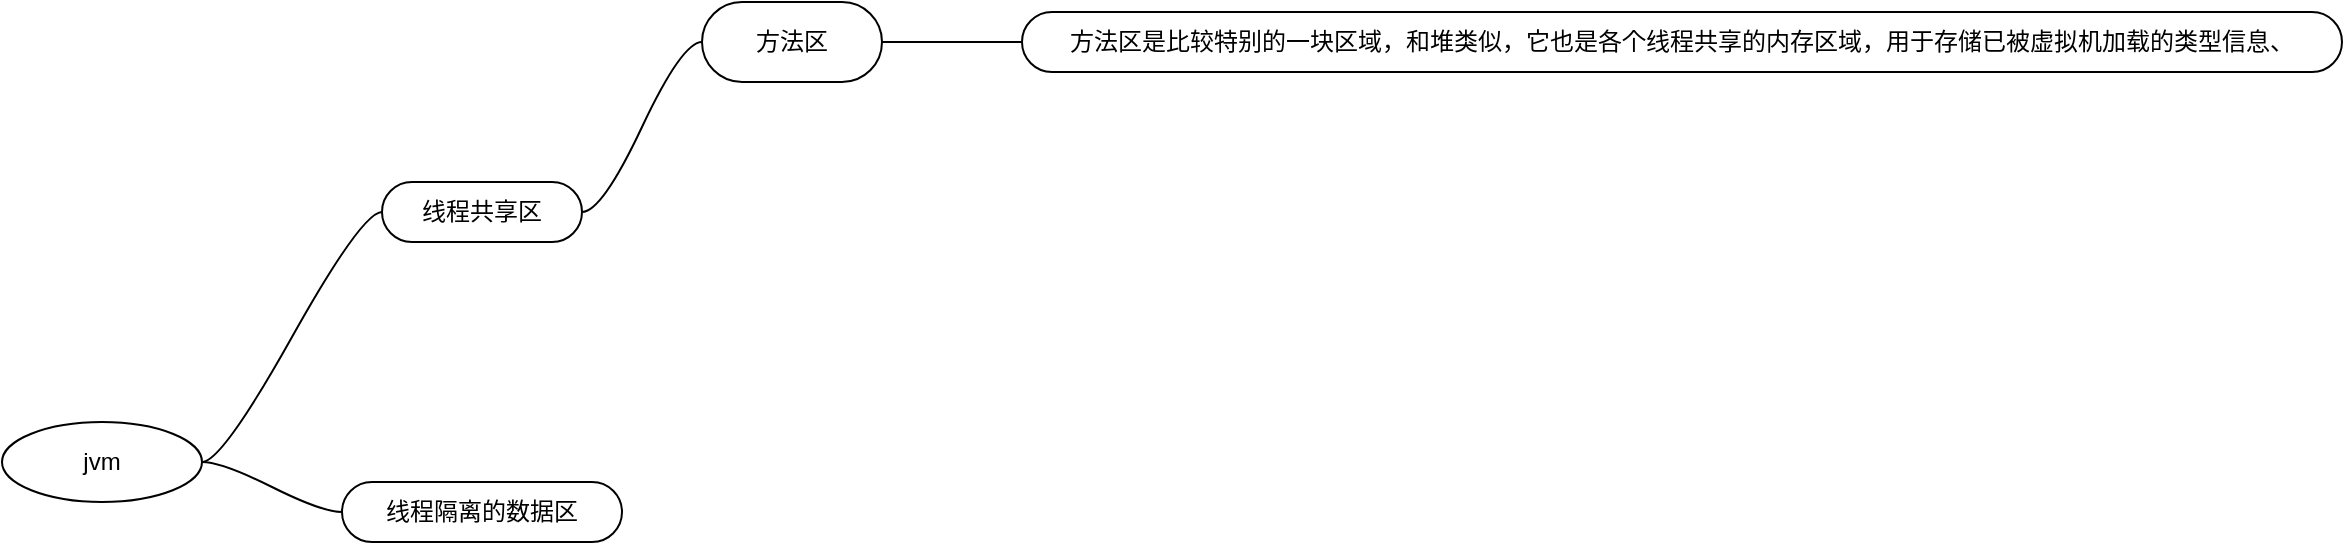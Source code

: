 <mxfile version="21.1.5" type="github">
  <diagram name="第 1 页" id="SBbXXd1s9cjQZMYbOweZ">
    <mxGraphModel dx="1434" dy="802" grid="1" gridSize="10" guides="1" tooltips="1" connect="1" arrows="1" fold="1" page="1" pageScale="1" pageWidth="827" pageHeight="1169" math="0" shadow="0">
      <root>
        <mxCell id="0" />
        <mxCell id="1" parent="0" />
        <mxCell id="zivrHOLhs4LDvnfFxel--1" value="jvm" style="ellipse;whiteSpace=wrap;html=1;align=center;newEdgeStyle={&quot;edgeStyle&quot;:&quot;entityRelationEdgeStyle&quot;,&quot;startArrow&quot;:&quot;none&quot;,&quot;endArrow&quot;:&quot;none&quot;,&quot;segment&quot;:10,&quot;curved&quot;:1,&quot;sourcePerimeterSpacing&quot;:0,&quot;targetPerimeterSpacing&quot;:0};treeFolding=1;treeMoving=1;" vertex="1" parent="1">
          <mxGeometry x="240" y="490" width="100" height="40" as="geometry" />
        </mxCell>
        <mxCell id="zivrHOLhs4LDvnfFxel--12" value="" style="edgeStyle=entityRelationEdgeStyle;rounded=0;orthogonalLoop=1;jettySize=auto;html=1;startArrow=none;endArrow=none;segment=10;curved=1;sourcePerimeterSpacing=0;targetPerimeterSpacing=0;" edge="1" parent="1" source="zivrHOLhs4LDvnfFxel--9" target="zivrHOLhs4LDvnfFxel--11">
          <mxGeometry relative="1" as="geometry" />
        </mxCell>
        <mxCell id="zivrHOLhs4LDvnfFxel--9" value="线程共享区" style="whiteSpace=wrap;html=1;rounded=1;arcSize=50;align=center;verticalAlign=middle;strokeWidth=1;autosize=1;spacing=4;treeFolding=1;treeMoving=1;newEdgeStyle={&quot;edgeStyle&quot;:&quot;entityRelationEdgeStyle&quot;,&quot;startArrow&quot;:&quot;none&quot;,&quot;endArrow&quot;:&quot;none&quot;,&quot;segment&quot;:10,&quot;curved&quot;:1,&quot;sourcePerimeterSpacing&quot;:0,&quot;targetPerimeterSpacing&quot;:0};" vertex="1" parent="1">
          <mxGeometry x="430" y="370" width="100" height="30" as="geometry" />
        </mxCell>
        <mxCell id="zivrHOLhs4LDvnfFxel--10" value="" style="edgeStyle=entityRelationEdgeStyle;startArrow=none;endArrow=none;segment=10;curved=1;sourcePerimeterSpacing=0;targetPerimeterSpacing=0;rounded=0;exitX=1;exitY=0.5;exitDx=0;exitDy=0;" edge="1" target="zivrHOLhs4LDvnfFxel--9" parent="1" source="zivrHOLhs4LDvnfFxel--1">
          <mxGeometry relative="1" as="geometry">
            <mxPoint x="374" y="500" as="sourcePoint" />
          </mxGeometry>
        </mxCell>
        <mxCell id="zivrHOLhs4LDvnfFxel--18" value="" style="edgeStyle=entityRelationEdgeStyle;rounded=0;orthogonalLoop=1;jettySize=auto;html=1;startArrow=none;endArrow=none;segment=10;curved=1;sourcePerimeterSpacing=0;targetPerimeterSpacing=0;" edge="1" parent="1" source="zivrHOLhs4LDvnfFxel--11" target="zivrHOLhs4LDvnfFxel--17">
          <mxGeometry relative="1" as="geometry" />
        </mxCell>
        <mxCell id="zivrHOLhs4LDvnfFxel--11" value="方法区" style="whiteSpace=wrap;html=1;rounded=1;arcSize=50;align=center;verticalAlign=middle;strokeWidth=1;autosize=1;spacing=4;treeFolding=1;treeMoving=1;newEdgeStyle={&quot;edgeStyle&quot;:&quot;entityRelationEdgeStyle&quot;,&quot;startArrow&quot;:&quot;none&quot;,&quot;endArrow&quot;:&quot;none&quot;,&quot;segment&quot;:10,&quot;curved&quot;:1,&quot;sourcePerimeterSpacing&quot;:0,&quot;targetPerimeterSpacing&quot;:0};" vertex="1" parent="1">
          <mxGeometry x="590" y="280" width="90" height="40" as="geometry" />
        </mxCell>
        <mxCell id="zivrHOLhs4LDvnfFxel--15" value="线程隔离的数据区" style="whiteSpace=wrap;html=1;rounded=1;arcSize=50;align=center;verticalAlign=middle;strokeWidth=1;autosize=1;spacing=4;treeFolding=1;treeMoving=1;newEdgeStyle={&quot;edgeStyle&quot;:&quot;entityRelationEdgeStyle&quot;,&quot;startArrow&quot;:&quot;none&quot;,&quot;endArrow&quot;:&quot;none&quot;,&quot;segment&quot;:10,&quot;curved&quot;:1,&quot;sourcePerimeterSpacing&quot;:0,&quot;targetPerimeterSpacing&quot;:0};" vertex="1" parent="1">
          <mxGeometry x="410" y="520" width="140" height="30" as="geometry" />
        </mxCell>
        <mxCell id="zivrHOLhs4LDvnfFxel--16" value="" style="edgeStyle=entityRelationEdgeStyle;startArrow=none;endArrow=none;segment=10;curved=1;sourcePerimeterSpacing=0;targetPerimeterSpacing=0;rounded=0;" edge="1" target="zivrHOLhs4LDvnfFxel--15" parent="1">
          <mxGeometry relative="1" as="geometry">
            <mxPoint x="340" y="510" as="sourcePoint" />
          </mxGeometry>
        </mxCell>
        <mxCell id="zivrHOLhs4LDvnfFxel--17" value="方法区是比较特别的一块区域，和堆类似，它也是各个线程共享的内存区域，用于存储已被虚拟机加载的类型信息、" style="whiteSpace=wrap;html=1;rounded=1;arcSize=50;align=center;verticalAlign=middle;strokeWidth=1;autosize=1;spacing=4;treeFolding=1;treeMoving=1;newEdgeStyle={&quot;edgeStyle&quot;:&quot;entityRelationEdgeStyle&quot;,&quot;startArrow&quot;:&quot;none&quot;,&quot;endArrow&quot;:&quot;none&quot;,&quot;segment&quot;:10,&quot;curved&quot;:1,&quot;sourcePerimeterSpacing&quot;:0,&quot;targetPerimeterSpacing&quot;:0};" vertex="1" parent="1">
          <mxGeometry x="750" y="285" width="660" height="30" as="geometry" />
        </mxCell>
      </root>
    </mxGraphModel>
  </diagram>
</mxfile>
